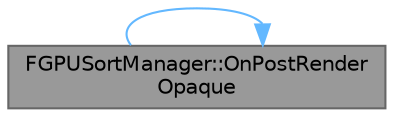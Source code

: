 digraph "FGPUSortManager::OnPostRenderOpaque"
{
 // INTERACTIVE_SVG=YES
 // LATEX_PDF_SIZE
  bgcolor="transparent";
  edge [fontname=Helvetica,fontsize=10,labelfontname=Helvetica,labelfontsize=10];
  node [fontname=Helvetica,fontsize=10,shape=box,height=0.2,width=0.4];
  rankdir="LR";
  Node1 [id="Node000001",label="FGPUSortManager::OnPostRender\lOpaque",height=0.2,width=0.4,color="gray40", fillcolor="grey60", style="filled", fontcolor="black",tooltip="Callback that needs to be called in the rendering loop, after calls to FFXSystemInterface::PostRender..."];
  Node1 -> Node1 [id="edge1_Node000001_Node000001",color="steelblue1",style="solid",tooltip=" "];
}
